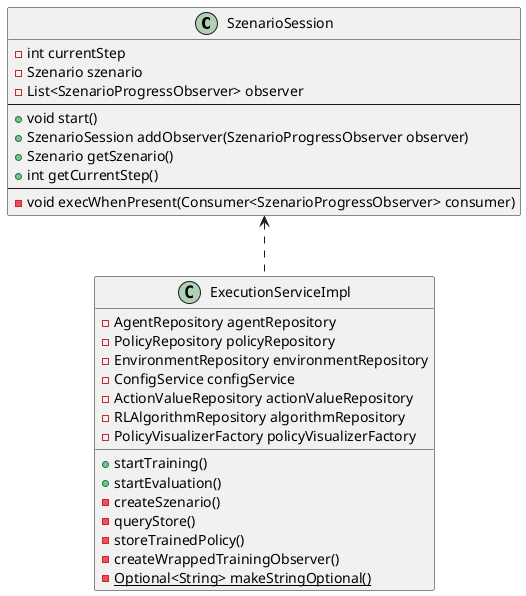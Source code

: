 @startuml
'https://plantuml.com/class-diagram

class SzenarioSession {
    -int currentStep
    -Szenario szenario
    -List<SzenarioProgressObserver> observer
    --
    +void start()
    +SzenarioSession addObserver(SzenarioProgressObserver observer)
    +Szenario getSzenario()
    +int getCurrentStep()
    --
    -void execWhenPresent(Consumer<SzenarioProgressObserver> consumer)
}

class ExecutionServiceImpl {
    - AgentRepository agentRepository
    - PolicyRepository policyRepository
    - EnvironmentRepository environmentRepository
    - ConfigService configService
    - ActionValueRepository actionValueRepository
    - RLAlgorithmRepository algorithmRepository
    - PolicyVisualizerFactory policyVisualizerFactory

    + startTraining()
    + startEvaluation()
    - createSzenario()
    - queryStore()
    - storeTrainedPolicy()
    - createWrappedTrainingObserver()
    - {static} Optional<String> makeStringOptional()
}

SzenarioSession <.. ExecutionServiceImpl

@enduml